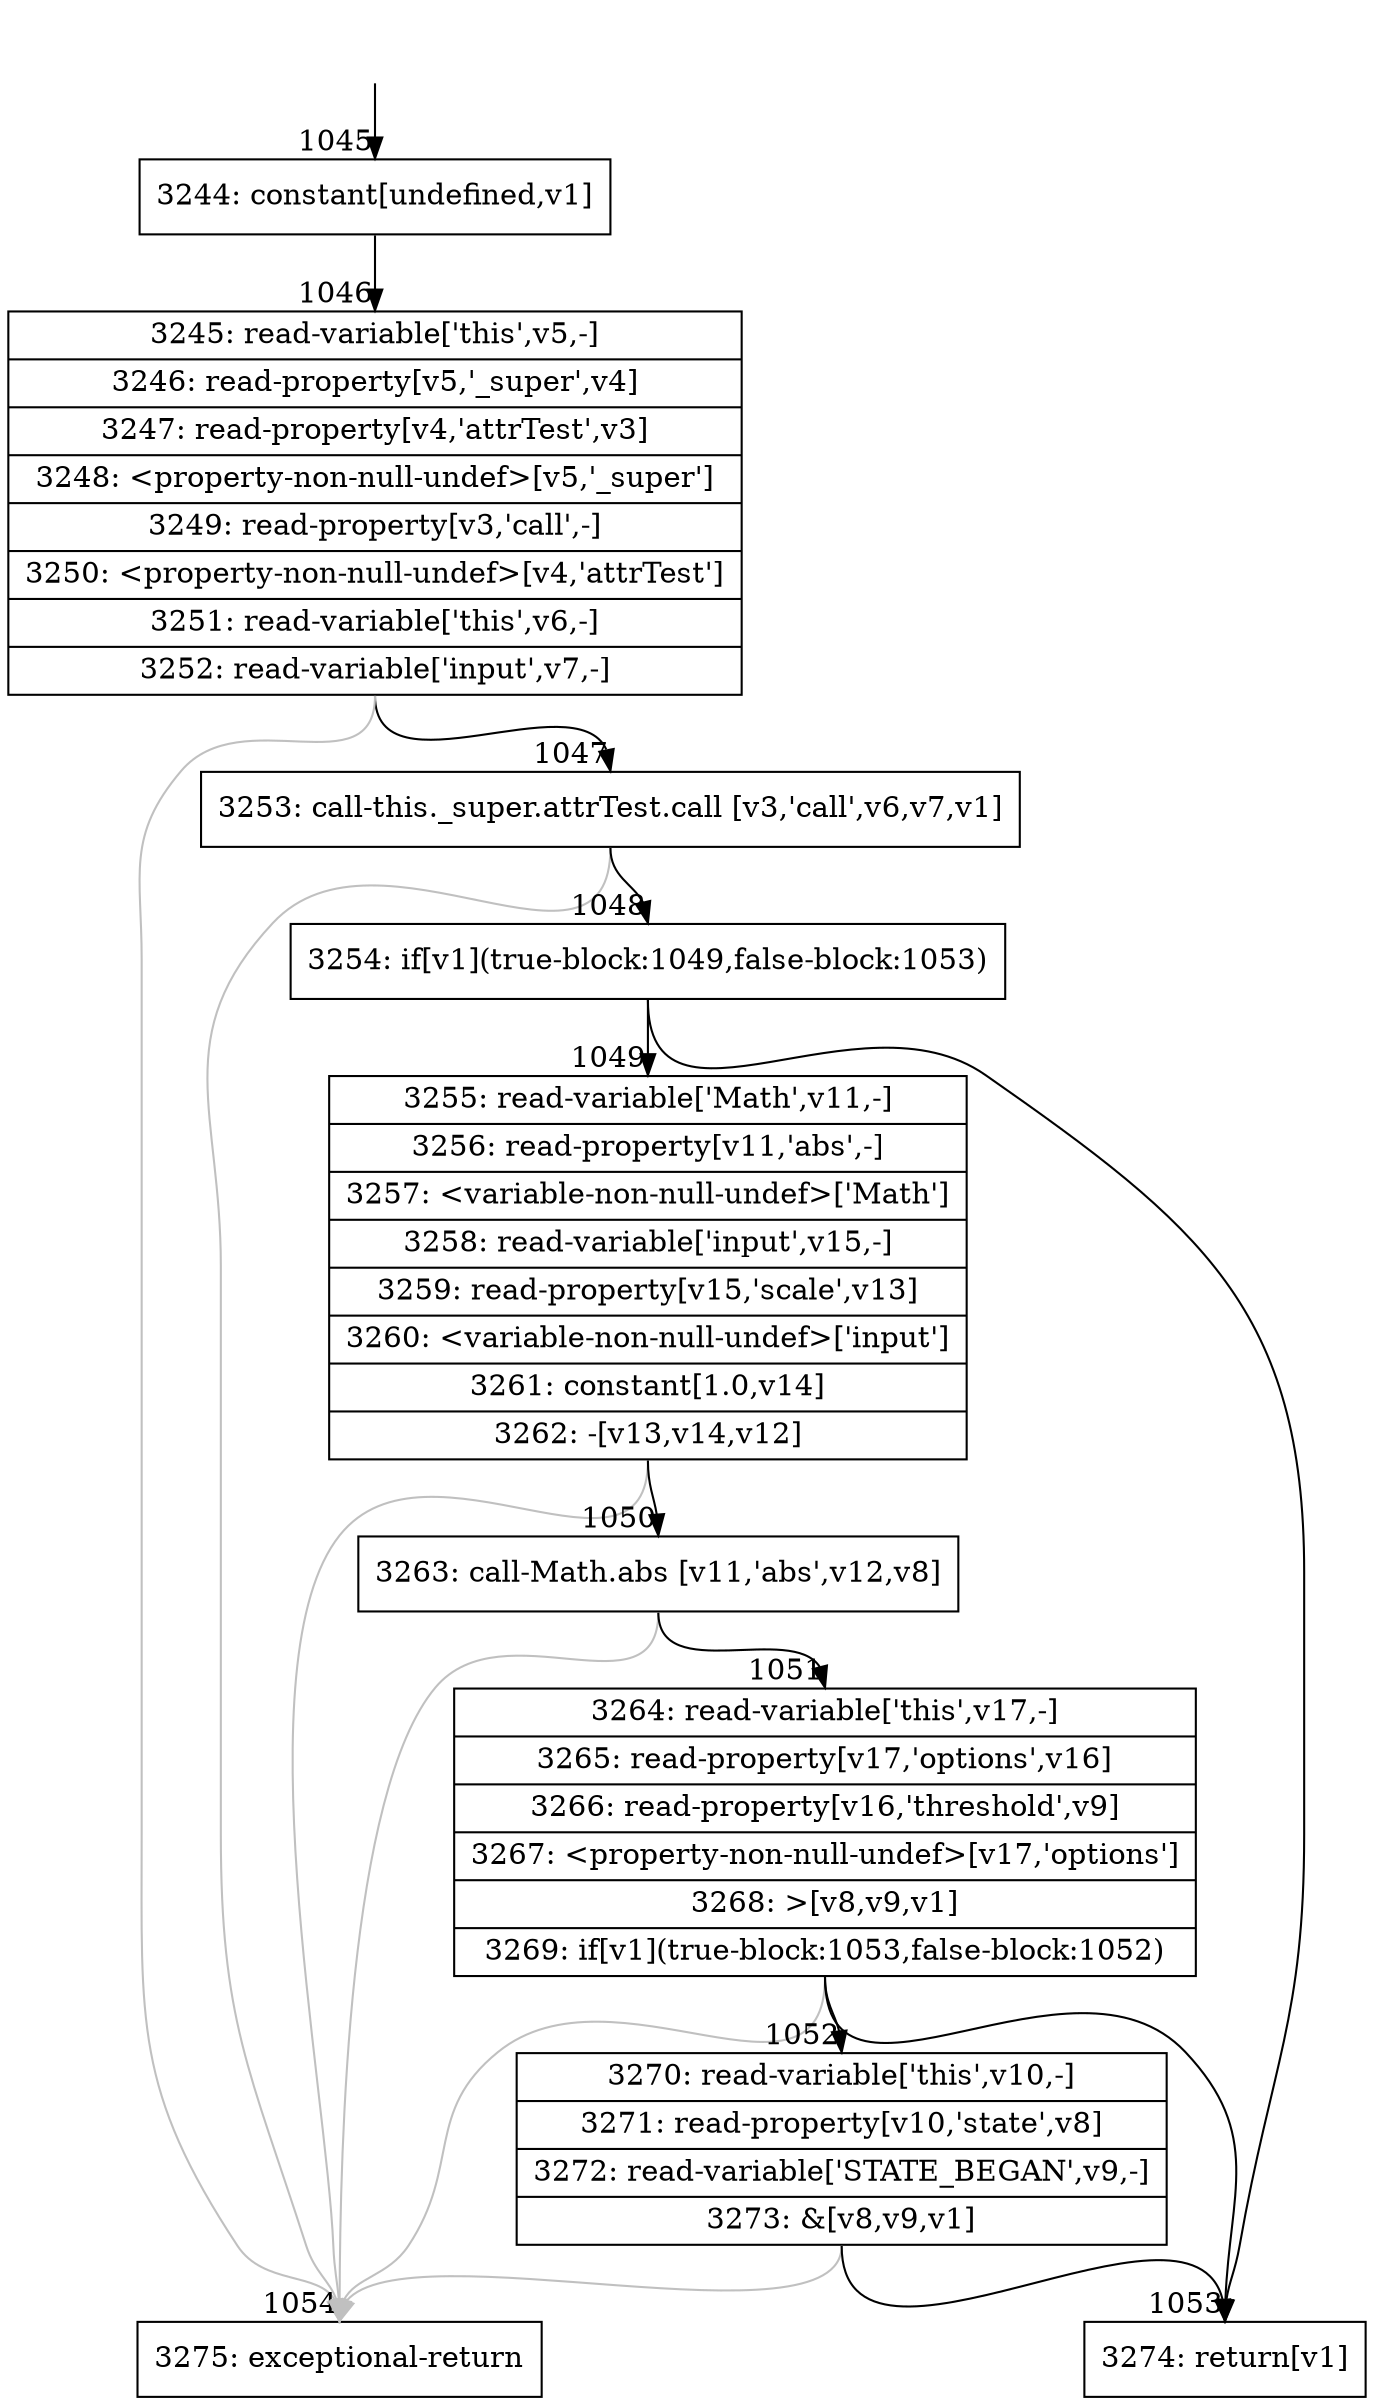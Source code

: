 digraph {
rankdir="TD"
BB_entry95[shape=none,label=""];
BB_entry95 -> BB1045 [tailport=s, headport=n, headlabel="    1045"]
BB1045 [shape=record label="{3244: constant[undefined,v1]}" ] 
BB1045 -> BB1046 [tailport=s, headport=n, headlabel="      1046"]
BB1046 [shape=record label="{3245: read-variable['this',v5,-]|3246: read-property[v5,'_super',v4]|3247: read-property[v4,'attrTest',v3]|3248: \<property-non-null-undef\>[v5,'_super']|3249: read-property[v3,'call',-]|3250: \<property-non-null-undef\>[v4,'attrTest']|3251: read-variable['this',v6,-]|3252: read-variable['input',v7,-]}" ] 
BB1046 -> BB1047 [tailport=s, headport=n, headlabel="      1047"]
BB1046 -> BB1054 [tailport=s, headport=n, color=gray, headlabel="      1054"]
BB1047 [shape=record label="{3253: call-this._super.attrTest.call [v3,'call',v6,v7,v1]}" ] 
BB1047 -> BB1048 [tailport=s, headport=n, headlabel="      1048"]
BB1047 -> BB1054 [tailport=s, headport=n, color=gray]
BB1048 [shape=record label="{3254: if[v1](true-block:1049,false-block:1053)}" ] 
BB1048 -> BB1053 [tailport=s, headport=n, headlabel="      1053"]
BB1048 -> BB1049 [tailport=s, headport=n, headlabel="      1049"]
BB1049 [shape=record label="{3255: read-variable['Math',v11,-]|3256: read-property[v11,'abs',-]|3257: \<variable-non-null-undef\>['Math']|3258: read-variable['input',v15,-]|3259: read-property[v15,'scale',v13]|3260: \<variable-non-null-undef\>['input']|3261: constant[1.0,v14]|3262: -[v13,v14,v12]}" ] 
BB1049 -> BB1050 [tailport=s, headport=n, headlabel="      1050"]
BB1049 -> BB1054 [tailport=s, headport=n, color=gray]
BB1050 [shape=record label="{3263: call-Math.abs [v11,'abs',v12,v8]}" ] 
BB1050 -> BB1051 [tailport=s, headport=n, headlabel="      1051"]
BB1050 -> BB1054 [tailport=s, headport=n, color=gray]
BB1051 [shape=record label="{3264: read-variable['this',v17,-]|3265: read-property[v17,'options',v16]|3266: read-property[v16,'threshold',v9]|3267: \<property-non-null-undef\>[v17,'options']|3268: \>[v8,v9,v1]|3269: if[v1](true-block:1053,false-block:1052)}" ] 
BB1051 -> BB1053 [tailport=s, headport=n]
BB1051 -> BB1052 [tailport=s, headport=n, headlabel="      1052"]
BB1051 -> BB1054 [tailport=s, headport=n, color=gray]
BB1052 [shape=record label="{3270: read-variable['this',v10,-]|3271: read-property[v10,'state',v8]|3272: read-variable['STATE_BEGAN',v9,-]|3273: &[v8,v9,v1]}" ] 
BB1052 -> BB1053 [tailport=s, headport=n]
BB1052 -> BB1054 [tailport=s, headport=n, color=gray]
BB1053 [shape=record label="{3274: return[v1]}" ] 
BB1054 [shape=record label="{3275: exceptional-return}" ] 
//#$~ 1707
}
